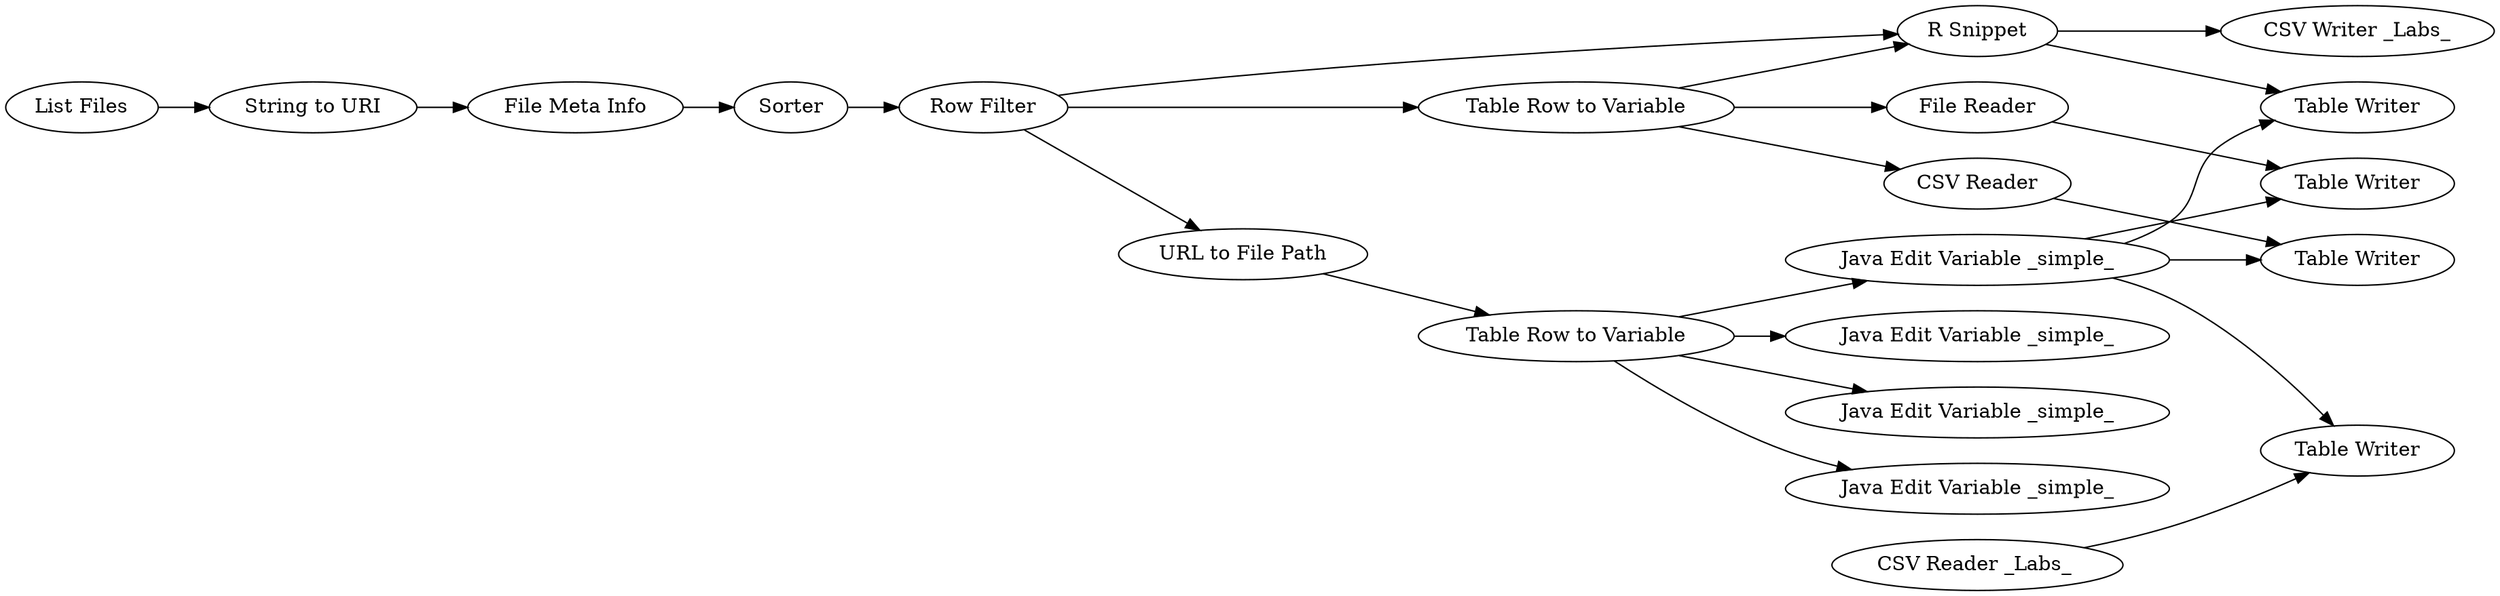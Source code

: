 digraph {
	1 [label="File Reader"]
	15 [label="List Files"]
	16 [label="File Meta Info"]
	17 [label="String to URI"]
	18 [label=Sorter]
	19 [label="Row Filter"]
	20 [label="R Snippet"]
	26 [label="Table Writer"]
	28 [label="Table Row to Variable"]
	30 [label="CSV Reader"]
	31 [label="CSV Reader _Labs_ "]
	33 [label="Table Writer"]
	35 [label="Table Writer"]
	36 [label="Table Writer"]
	38 [label="CSV Writer _Labs_"]
	23 [label="URL to File Path"]
	25 [label="Java Edit Variable _simple_"]
	29 [label="Table Row to Variable"]
	32 [label="Java Edit Variable _simple_"]
	34 [label="Java Edit Variable _simple_"]
	37 [label="Java Edit Variable _simple_"]
	23 -> 29
	29 -> 25
	29 -> 37
	29 -> 32
	29 -> 34
	1 -> 36
	15 -> 17
	16 -> 18
	17 -> 16
	18 -> 19
	19 -> 20
	19 -> 28
	19 -> 23
	20 -> 26
	20 -> 38
	28 -> 30
	28 -> 20
	28 -> 1
	30 -> 33
	31 -> 35
	37 -> 35
	37 -> 33
	37 -> 26
	37 -> 36
	rankdir=LR
}
